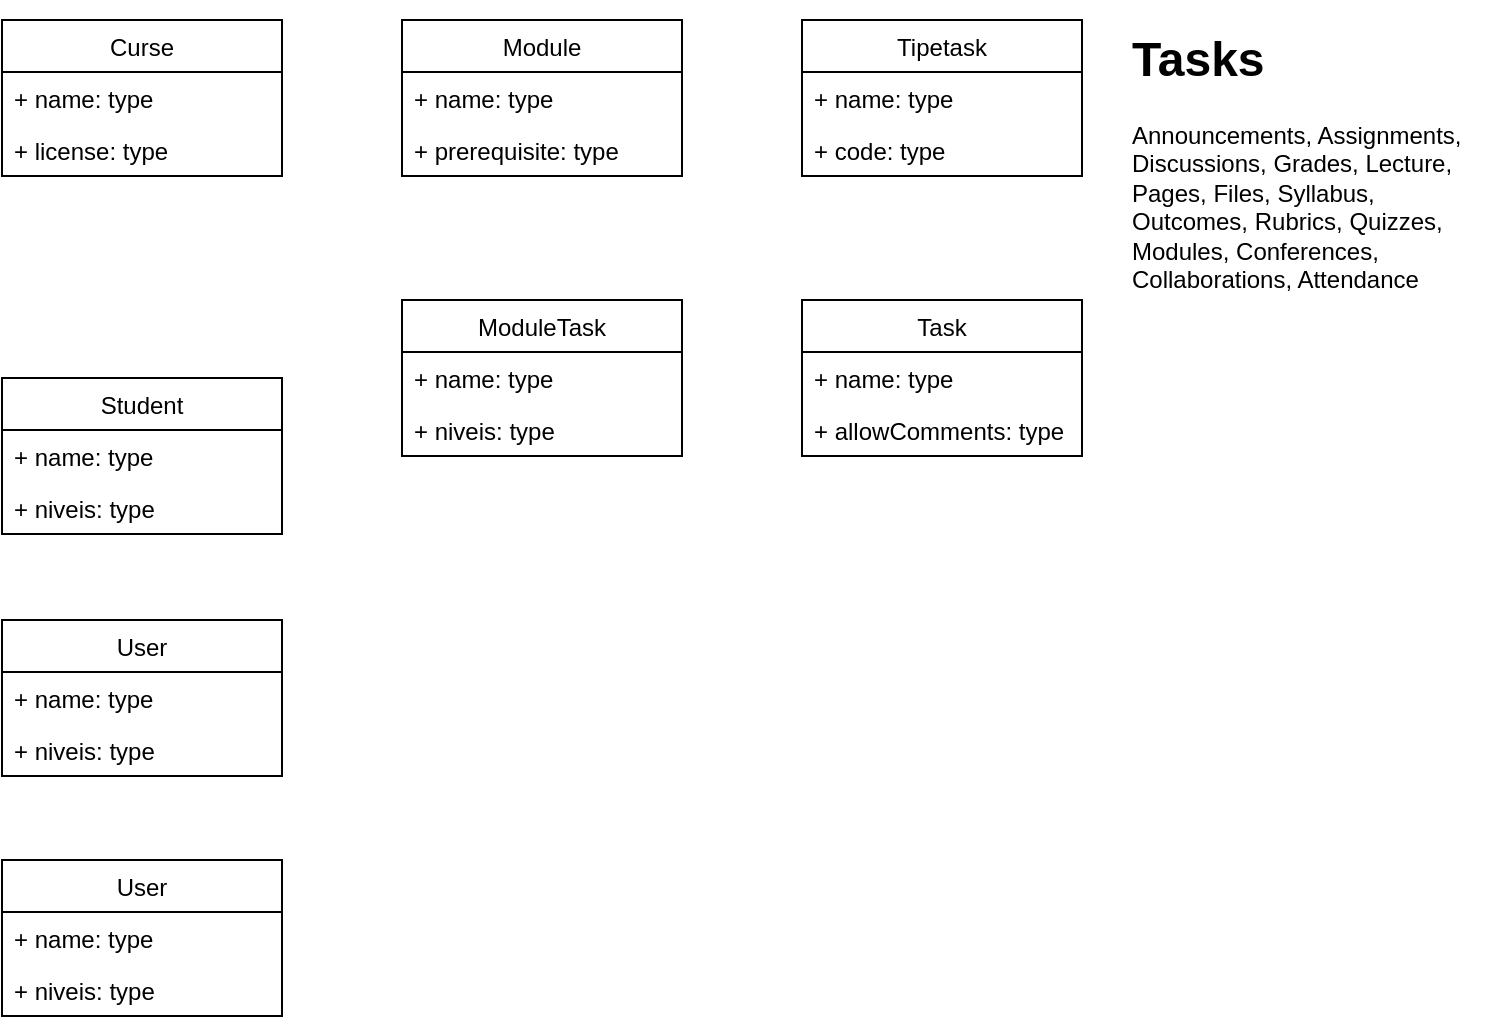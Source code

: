<mxfile version="12.2.4" pages="1"><diagram id="nBHXRuJ1h0ZP31H6Jr4_" name="Page-1"><mxGraphModel dx="808" dy="542" grid="1" gridSize="10" guides="1" tooltips="1" connect="1" arrows="1" fold="1" page="1" pageScale="1" pageWidth="827" pageHeight="1169" math="0" shadow="0"><root><mxCell id="0"/><mxCell id="1" parent="0"/><mxCell id="20" value="Curse" style="swimlane;fontStyle=0;childLayout=stackLayout;horizontal=1;startSize=26;fillColor=none;horizontalStack=0;resizeParent=1;resizeParentMax=0;resizeLast=0;collapsible=1;marginBottom=0;" vertex="1" parent="1"><mxGeometry x="40" y="20" width="140" height="78" as="geometry"/></mxCell><mxCell id="21" value="+ name: type" style="text;strokeColor=none;fillColor=none;align=left;verticalAlign=top;spacingLeft=4;spacingRight=4;overflow=hidden;rotatable=0;points=[[0,0.5],[1,0.5]];portConstraint=eastwest;" vertex="1" parent="20"><mxGeometry y="26" width="140" height="26" as="geometry"/></mxCell><mxCell id="22" value="+ license: type" style="text;strokeColor=none;fillColor=none;align=left;verticalAlign=top;spacingLeft=4;spacingRight=4;overflow=hidden;rotatable=0;points=[[0,0.5],[1,0.5]];portConstraint=eastwest;" vertex="1" parent="20"><mxGeometry y="52" width="140" height="26" as="geometry"/></mxCell><mxCell id="24" value="Module" style="swimlane;fontStyle=0;childLayout=stackLayout;horizontal=1;startSize=26;fillColor=none;horizontalStack=0;resizeParent=1;resizeParentMax=0;resizeLast=0;collapsible=1;marginBottom=0;" vertex="1" parent="1"><mxGeometry x="240" y="20" width="140" height="78" as="geometry"/></mxCell><mxCell id="25" value="+ name: type" style="text;strokeColor=none;fillColor=none;align=left;verticalAlign=top;spacingLeft=4;spacingRight=4;overflow=hidden;rotatable=0;points=[[0,0.5],[1,0.5]];portConstraint=eastwest;" vertex="1" parent="24"><mxGeometry y="26" width="140" height="26" as="geometry"/></mxCell><mxCell id="26" value="+ prerequisite: type" style="text;strokeColor=none;fillColor=none;align=left;verticalAlign=top;spacingLeft=4;spacingRight=4;overflow=hidden;rotatable=0;points=[[0,0.5],[1,0.5]];portConstraint=eastwest;" vertex="1" parent="24"><mxGeometry y="52" width="140" height="26" as="geometry"/></mxCell><mxCell id="27" value="ModuleTask" style="swimlane;fontStyle=0;childLayout=stackLayout;horizontal=1;startSize=26;fillColor=none;horizontalStack=0;resizeParent=1;resizeParentMax=0;resizeLast=0;collapsible=1;marginBottom=0;" vertex="1" parent="1"><mxGeometry x="240" y="160" width="140" height="78" as="geometry"/></mxCell><mxCell id="28" value="+ name: type" style="text;strokeColor=none;fillColor=none;align=left;verticalAlign=top;spacingLeft=4;spacingRight=4;overflow=hidden;rotatable=0;points=[[0,0.5],[1,0.5]];portConstraint=eastwest;" vertex="1" parent="27"><mxGeometry y="26" width="140" height="26" as="geometry"/></mxCell><mxCell id="29" value="+ niveis: type" style="text;strokeColor=none;fillColor=none;align=left;verticalAlign=top;spacingLeft=4;spacingRight=4;overflow=hidden;rotatable=0;points=[[0,0.5],[1,0.5]];portConstraint=eastwest;" vertex="1" parent="27"><mxGeometry y="52" width="140" height="26" as="geometry"/></mxCell><mxCell id="30" value="Task" style="swimlane;fontStyle=0;childLayout=stackLayout;horizontal=1;startSize=26;fillColor=none;horizontalStack=0;resizeParent=1;resizeParentMax=0;resizeLast=0;collapsible=1;marginBottom=0;" vertex="1" parent="1"><mxGeometry x="440" y="160" width="140" height="78" as="geometry"/></mxCell><mxCell id="31" value="+ name: type" style="text;strokeColor=none;fillColor=none;align=left;verticalAlign=top;spacingLeft=4;spacingRight=4;overflow=hidden;rotatable=0;points=[[0,0.5],[1,0.5]];portConstraint=eastwest;" vertex="1" parent="30"><mxGeometry y="26" width="140" height="26" as="geometry"/></mxCell><mxCell id="32" value="+ allowComments: type" style="text;strokeColor=none;fillColor=none;align=left;verticalAlign=top;spacingLeft=4;spacingRight=4;overflow=hidden;rotatable=0;points=[[0,0.5],[1,0.5]];portConstraint=eastwest;" vertex="1" parent="30"><mxGeometry y="52" width="140" height="26" as="geometry"/></mxCell><mxCell id="33" value="Tipetask" style="swimlane;fontStyle=0;childLayout=stackLayout;horizontal=1;startSize=26;fillColor=none;horizontalStack=0;resizeParent=1;resizeParentMax=0;resizeLast=0;collapsible=1;marginBottom=0;" vertex="1" parent="1"><mxGeometry x="440" y="20" width="140" height="78" as="geometry"/></mxCell><mxCell id="34" value="+ name: type" style="text;strokeColor=none;fillColor=none;align=left;verticalAlign=top;spacingLeft=4;spacingRight=4;overflow=hidden;rotatable=0;points=[[0,0.5],[1,0.5]];portConstraint=eastwest;" vertex="1" parent="33"><mxGeometry y="26" width="140" height="26" as="geometry"/></mxCell><mxCell id="35" value="+ code: type" style="text;strokeColor=none;fillColor=none;align=left;verticalAlign=top;spacingLeft=4;spacingRight=4;overflow=hidden;rotatable=0;points=[[0,0.5],[1,0.5]];portConstraint=eastwest;" vertex="1" parent="33"><mxGeometry y="52" width="140" height="26" as="geometry"/></mxCell><mxCell id="36" value="&lt;h1&gt;Tasks&lt;/h1&gt;&lt;p&gt;Announcements, Assignments, Discussions, Grades, Lecture, Pages, Files, Syllabus, Outcomes, Rubrics, Quizzes, Modules, Conferences, Collaborations, Attendance&lt;/p&gt;" style="text;html=1;strokeColor=none;fillColor=none;spacing=5;spacingTop=-20;whiteSpace=wrap;overflow=hidden;rounded=0;" vertex="1" parent="1"><mxGeometry x="600" y="20" width="190" height="150" as="geometry"/></mxCell><mxCell id="37" value="Student" style="swimlane;fontStyle=0;childLayout=stackLayout;horizontal=1;startSize=26;fillColor=none;horizontalStack=0;resizeParent=1;resizeParentMax=0;resizeLast=0;collapsible=1;marginBottom=0;" vertex="1" parent="1"><mxGeometry x="40" y="199" width="140" height="78" as="geometry"/></mxCell><mxCell id="38" value="+ name: type" style="text;strokeColor=none;fillColor=none;align=left;verticalAlign=top;spacingLeft=4;spacingRight=4;overflow=hidden;rotatable=0;points=[[0,0.5],[1,0.5]];portConstraint=eastwest;" vertex="1" parent="37"><mxGeometry y="26" width="140" height="26" as="geometry"/></mxCell><mxCell id="39" value="+ niveis: type" style="text;strokeColor=none;fillColor=none;align=left;verticalAlign=top;spacingLeft=4;spacingRight=4;overflow=hidden;rotatable=0;points=[[0,0.5],[1,0.5]];portConstraint=eastwest;" vertex="1" parent="37"><mxGeometry y="52" width="140" height="26" as="geometry"/></mxCell><mxCell id="40" value="User" style="swimlane;fontStyle=0;childLayout=stackLayout;horizontal=1;startSize=26;fillColor=none;horizontalStack=0;resizeParent=1;resizeParentMax=0;resizeLast=0;collapsible=1;marginBottom=0;" vertex="1" parent="1"><mxGeometry x="40" y="320" width="140" height="78" as="geometry"/></mxCell><mxCell id="41" value="+ name: type" style="text;strokeColor=none;fillColor=none;align=left;verticalAlign=top;spacingLeft=4;spacingRight=4;overflow=hidden;rotatable=0;points=[[0,0.5],[1,0.5]];portConstraint=eastwest;" vertex="1" parent="40"><mxGeometry y="26" width="140" height="26" as="geometry"/></mxCell><mxCell id="42" value="+ niveis: type" style="text;strokeColor=none;fillColor=none;align=left;verticalAlign=top;spacingLeft=4;spacingRight=4;overflow=hidden;rotatable=0;points=[[0,0.5],[1,0.5]];portConstraint=eastwest;" vertex="1" parent="40"><mxGeometry y="52" width="140" height="26" as="geometry"/></mxCell><mxCell id="43" value="User" style="swimlane;fontStyle=0;childLayout=stackLayout;horizontal=1;startSize=26;fillColor=none;horizontalStack=0;resizeParent=1;resizeParentMax=0;resizeLast=0;collapsible=1;marginBottom=0;" vertex="1" parent="1"><mxGeometry x="40" y="440" width="140" height="78" as="geometry"/></mxCell><mxCell id="44" value="+ name: type" style="text;strokeColor=none;fillColor=none;align=left;verticalAlign=top;spacingLeft=4;spacingRight=4;overflow=hidden;rotatable=0;points=[[0,0.5],[1,0.5]];portConstraint=eastwest;" vertex="1" parent="43"><mxGeometry y="26" width="140" height="26" as="geometry"/></mxCell><mxCell id="45" value="+ niveis: type" style="text;strokeColor=none;fillColor=none;align=left;verticalAlign=top;spacingLeft=4;spacingRight=4;overflow=hidden;rotatable=0;points=[[0,0.5],[1,0.5]];portConstraint=eastwest;" vertex="1" parent="43"><mxGeometry y="52" width="140" height="26" as="geometry"/></mxCell></root></mxGraphModel></diagram></mxfile>